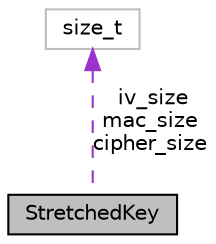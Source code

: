 digraph "StretchedKey"
{
  edge [fontname="Helvetica",fontsize="10",labelfontname="Helvetica",labelfontsize="10"];
  node [fontname="Helvetica",fontsize="10",shape=record];
  Node1 [label="StretchedKey",height=0.2,width=0.4,color="black", fillcolor="grey75", style="filled", fontcolor="black"];
  Node2 -> Node1 [dir="back",color="darkorchid3",fontsize="10",style="dashed",label=" iv_size\nmac_size\ncipher_size" ];
  Node2 [label="size_t",height=0.2,width=0.4,color="grey75", fillcolor="white", style="filled"];
}
